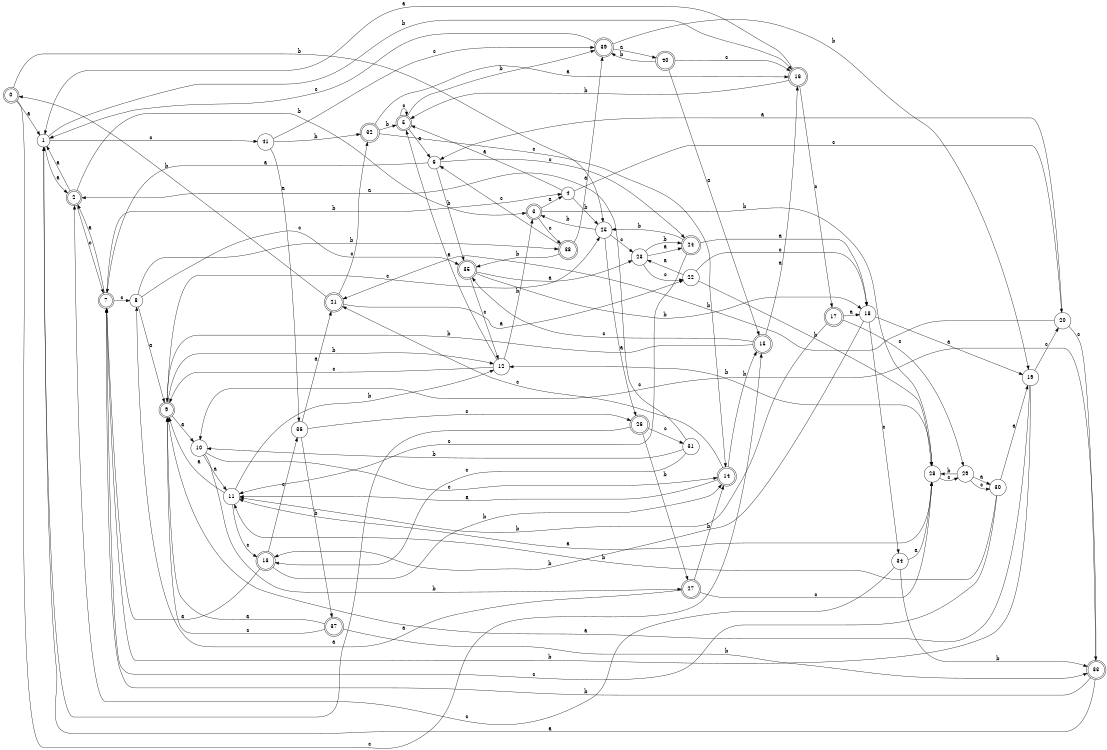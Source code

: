 digraph n34_1 {
__start0 [label="" shape="none"];

rankdir=LR;
size="8,5";

s0 [style="rounded,filled", color="black", fillcolor="white" shape="doublecircle", label="0"];
s1 [style="filled", color="black", fillcolor="white" shape="circle", label="1"];
s2 [style="rounded,filled", color="black", fillcolor="white" shape="doublecircle", label="2"];
s3 [style="rounded,filled", color="black", fillcolor="white" shape="doublecircle", label="3"];
s4 [style="filled", color="black", fillcolor="white" shape="circle", label="4"];
s5 [style="rounded,filled", color="black", fillcolor="white" shape="doublecircle", label="5"];
s6 [style="filled", color="black", fillcolor="white" shape="circle", label="6"];
s7 [style="rounded,filled", color="black", fillcolor="white" shape="doublecircle", label="7"];
s8 [style="filled", color="black", fillcolor="white" shape="circle", label="8"];
s9 [style="rounded,filled", color="black", fillcolor="white" shape="doublecircle", label="9"];
s10 [style="filled", color="black", fillcolor="white" shape="circle", label="10"];
s11 [style="filled", color="black", fillcolor="white" shape="circle", label="11"];
s12 [style="filled", color="black", fillcolor="white" shape="circle", label="12"];
s13 [style="rounded,filled", color="black", fillcolor="white" shape="doublecircle", label="13"];
s14 [style="rounded,filled", color="black", fillcolor="white" shape="doublecircle", label="14"];
s15 [style="rounded,filled", color="black", fillcolor="white" shape="doublecircle", label="15"];
s16 [style="rounded,filled", color="black", fillcolor="white" shape="doublecircle", label="16"];
s17 [style="rounded,filled", color="black", fillcolor="white" shape="doublecircle", label="17"];
s18 [style="filled", color="black", fillcolor="white" shape="circle", label="18"];
s19 [style="filled", color="black", fillcolor="white" shape="circle", label="19"];
s20 [style="filled", color="black", fillcolor="white" shape="circle", label="20"];
s21 [style="rounded,filled", color="black", fillcolor="white" shape="doublecircle", label="21"];
s22 [style="filled", color="black", fillcolor="white" shape="circle", label="22"];
s23 [style="filled", color="black", fillcolor="white" shape="circle", label="23"];
s24 [style="rounded,filled", color="black", fillcolor="white" shape="doublecircle", label="24"];
s25 [style="filled", color="black", fillcolor="white" shape="circle", label="25"];
s26 [style="rounded,filled", color="black", fillcolor="white" shape="doublecircle", label="26"];
s27 [style="rounded,filled", color="black", fillcolor="white" shape="doublecircle", label="27"];
s28 [style="filled", color="black", fillcolor="white" shape="circle", label="28"];
s29 [style="filled", color="black", fillcolor="white" shape="circle", label="29"];
s30 [style="filled", color="black", fillcolor="white" shape="circle", label="30"];
s31 [style="filled", color="black", fillcolor="white" shape="circle", label="31"];
s32 [style="rounded,filled", color="black", fillcolor="white" shape="doublecircle", label="32"];
s33 [style="rounded,filled", color="black", fillcolor="white" shape="doublecircle", label="33"];
s34 [style="filled", color="black", fillcolor="white" shape="circle", label="34"];
s35 [style="rounded,filled", color="black", fillcolor="white" shape="doublecircle", label="35"];
s36 [style="filled", color="black", fillcolor="white" shape="circle", label="36"];
s37 [style="rounded,filled", color="black", fillcolor="white" shape="doublecircle", label="37"];
s38 [style="rounded,filled", color="black", fillcolor="white" shape="doublecircle", label="38"];
s39 [style="rounded,filled", color="black", fillcolor="white" shape="doublecircle", label="39"];
s40 [style="rounded,filled", color="black", fillcolor="white" shape="doublecircle", label="40"];
s41 [style="filled", color="black", fillcolor="white" shape="circle", label="41"];
s0 -> s1 [label="a"];
s0 -> s25 [label="b"];
s0 -> s15 [label="c"];
s1 -> s2 [label="a"];
s1 -> s16 [label="b"];
s1 -> s41 [label="c"];
s2 -> s1 [label="a"];
s2 -> s3 [label="b"];
s2 -> s7 [label="c"];
s3 -> s4 [label="a"];
s3 -> s28 [label="b"];
s3 -> s38 [label="c"];
s4 -> s5 [label="a"];
s4 -> s25 [label="b"];
s4 -> s20 [label="c"];
s5 -> s6 [label="a"];
s5 -> s39 [label="b"];
s5 -> s5 [label="c"];
s6 -> s7 [label="a"];
s6 -> s35 [label="b"];
s6 -> s24 [label="c"];
s7 -> s2 [label="a"];
s7 -> s4 [label="b"];
s7 -> s8 [label="c"];
s8 -> s9 [label="a"];
s8 -> s38 [label="b"];
s8 -> s35 [label="c"];
s9 -> s10 [label="a"];
s9 -> s12 [label="b"];
s9 -> s25 [label="c"];
s10 -> s11 [label="a"];
s10 -> s27 [label="b"];
s10 -> s14 [label="c"];
s11 -> s9 [label="a"];
s11 -> s12 [label="b"];
s11 -> s13 [label="c"];
s12 -> s5 [label="a"];
s12 -> s3 [label="b"];
s12 -> s9 [label="c"];
s13 -> s7 [label="a"];
s13 -> s14 [label="b"];
s13 -> s36 [label="c"];
s14 -> s11 [label="a"];
s14 -> s15 [label="b"];
s14 -> s21 [label="c"];
s15 -> s16 [label="a"];
s15 -> s9 [label="b"];
s15 -> s35 [label="c"];
s16 -> s1 [label="a"];
s16 -> s5 [label="b"];
s16 -> s17 [label="c"];
s17 -> s18 [label="a"];
s17 -> s11 [label="b"];
s17 -> s29 [label="c"];
s18 -> s19 [label="a"];
s18 -> s13 [label="b"];
s18 -> s34 [label="c"];
s19 -> s9 [label="a"];
s19 -> s7 [label="b"];
s19 -> s20 [label="c"];
s20 -> s6 [label="a"];
s20 -> s21 [label="b"];
s20 -> s33 [label="c"];
s21 -> s22 [label="a"];
s21 -> s0 [label="b"];
s21 -> s32 [label="c"];
s22 -> s23 [label="a"];
s22 -> s28 [label="b"];
s22 -> s18 [label="c"];
s23 -> s24 [label="a"];
s23 -> s24 [label="b"];
s23 -> s22 [label="c"];
s24 -> s18 [label="a"];
s24 -> s25 [label="b"];
s24 -> s11 [label="c"];
s25 -> s26 [label="a"];
s25 -> s3 [label="b"];
s25 -> s23 [label="c"];
s26 -> s1 [label="a"];
s26 -> s27 [label="b"];
s26 -> s31 [label="c"];
s27 -> s8 [label="a"];
s27 -> s14 [label="b"];
s27 -> s28 [label="c"];
s28 -> s11 [label="a"];
s28 -> s12 [label="b"];
s28 -> s29 [label="c"];
s29 -> s30 [label="a"];
s29 -> s28 [label="b"];
s29 -> s30 [label="c"];
s30 -> s19 [label="a"];
s30 -> s11 [label="b"];
s30 -> s7 [label="c"];
s31 -> s2 [label="a"];
s31 -> s10 [label="b"];
s31 -> s13 [label="c"];
s32 -> s16 [label="a"];
s32 -> s5 [label="b"];
s32 -> s14 [label="c"];
s33 -> s1 [label="a"];
s33 -> s7 [label="b"];
s33 -> s10 [label="c"];
s34 -> s28 [label="a"];
s34 -> s33 [label="b"];
s34 -> s2 [label="c"];
s35 -> s23 [label="a"];
s35 -> s18 [label="b"];
s35 -> s12 [label="c"];
s36 -> s21 [label="a"];
s36 -> s37 [label="b"];
s36 -> s26 [label="c"];
s37 -> s9 [label="a"];
s37 -> s33 [label="b"];
s37 -> s9 [label="c"];
s38 -> s39 [label="a"];
s38 -> s35 [label="b"];
s38 -> s6 [label="c"];
s39 -> s40 [label="a"];
s39 -> s19 [label="b"];
s39 -> s1 [label="c"];
s40 -> s15 [label="a"];
s40 -> s39 [label="b"];
s40 -> s16 [label="c"];
s41 -> s36 [label="a"];
s41 -> s32 [label="b"];
s41 -> s39 [label="c"];

}